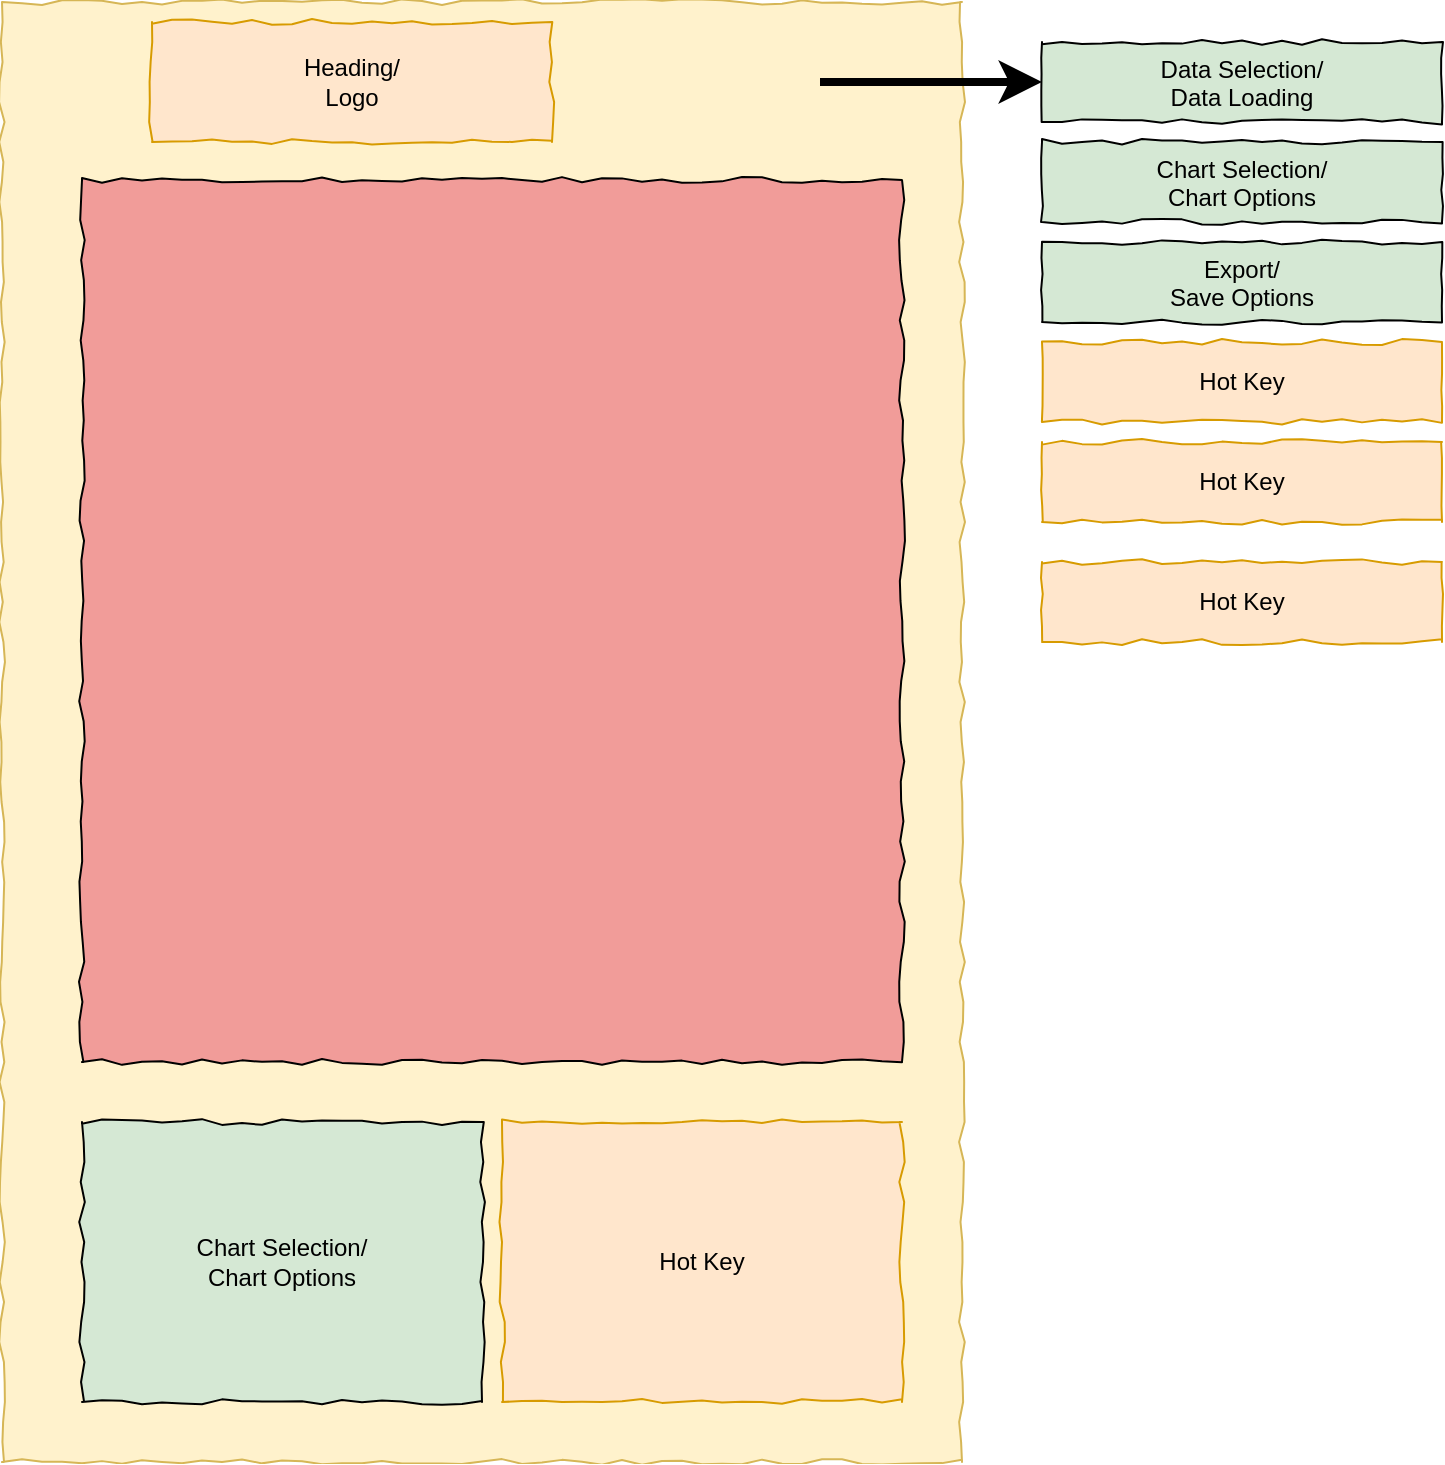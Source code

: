 <mxfile version="19.0.0" type="google"><diagram id="a9yvHeuXwKrHD4U_Ubub" name="Page-1"><mxGraphModel grid="1" page="1" gridSize="10" guides="1" tooltips="1" connect="1" arrows="1" fold="1" pageScale="1" pageWidth="827" pageHeight="1169" math="0" shadow="0"><root><mxCell id="0"/><mxCell id="1" parent="0"/><mxCell id="1aLxMw4Zf8Wps9czbyCk-2" value="" style="rounded=0;whiteSpace=wrap;html=1;comic=1;fillColor=#fff2cc;strokeColor=#d6b656;jiggle=3;" vertex="1" parent="1"><mxGeometry x="40" y="40" width="480" height="730" as="geometry"/></mxCell><mxCell id="1aLxMw4Zf8Wps9czbyCk-3" value="" style="rounded=0;whiteSpace=wrap;html=1;comic=1;fillColor=#F19C99;strokeColor=#000000;jiggle=3;" vertex="1" parent="1"><mxGeometry x="80" y="129" width="410" height="441" as="geometry"/></mxCell><mxCell id="1aLxMw4Zf8Wps9czbyCk-7" value="Data Selection/&lt;br&gt;Data Loading" style="rounded=0;whiteSpace=wrap;html=1;comic=1;fillColor=#d5e8d4;strokeColor=#000000;jiggle=3;verticalAlign=top;" vertex="1" parent="1"><mxGeometry x="560" y="60" width="200" height="40" as="geometry"/></mxCell><mxCell id="1aLxMw4Zf8Wps9czbyCk-8" value="Chart Selection/&lt;br&gt;Chart Options" style="rounded=0;whiteSpace=wrap;html=1;comic=1;fillColor=#d5e8d4;strokeColor=#000000;jiggle=3;verticalAlign=top;" vertex="1" parent="1"><mxGeometry x="560" y="110" width="200" height="40" as="geometry"/></mxCell><mxCell id="1aLxMw4Zf8Wps9czbyCk-9" value="Heading/&lt;br&gt;Logo" style="rounded=0;whiteSpace=wrap;html=1;comic=1;fillColor=#ffe6cc;strokeColor=#d79b00;jiggle=3;" vertex="1" parent="1"><mxGeometry x="115" y="50" width="200" height="60" as="geometry"/></mxCell><mxCell id="1aLxMw4Zf8Wps9czbyCk-19" value="Export/&lt;br&gt;Save Options" style="rounded=0;whiteSpace=wrap;html=1;comic=1;fillColor=#d5e8d4;strokeColor=#000000;jiggle=3;verticalAlign=top;" vertex="1" parent="1"><mxGeometry x="560" y="160" width="200" height="40" as="geometry"/></mxCell><mxCell id="1aLxMw4Zf8Wps9czbyCk-28" value="Hot Key" style="rounded=0;whiteSpace=wrap;html=1;comic=1;fillColor=#ffe6cc;strokeColor=#d79b00;jiggle=3;" vertex="1" parent="1"><mxGeometry x="560" y="210" width="200" height="40" as="geometry"/></mxCell><mxCell id="1aLxMw4Zf8Wps9czbyCk-29" value="Hot Key" style="rounded=0;whiteSpace=wrap;html=1;comic=1;fillColor=#ffe6cc;strokeColor=#d79b00;jiggle=3;" vertex="1" parent="1"><mxGeometry x="560" y="260" width="200" height="40" as="geometry"/></mxCell><mxCell id="1aLxMw4Zf8Wps9czbyCk-30" value="Hot Key" style="rounded=0;whiteSpace=wrap;html=1;comic=1;fillColor=#ffe6cc;strokeColor=#d79b00;jiggle=3;" vertex="1" parent="1"><mxGeometry x="560" y="320" width="200" height="40" as="geometry"/></mxCell><mxCell id="1aLxMw4Zf8Wps9czbyCk-34" style="edgeStyle=orthogonalEdgeStyle;rounded=0;orthogonalLoop=1;jettySize=auto;html=1;jumpSize=10;strokeWidth=4;endSize=9;" edge="1" parent="1" source="1aLxMw4Zf8Wps9czbyCk-33" target="1aLxMw4Zf8Wps9czbyCk-7"><mxGeometry relative="1" as="geometry"/></mxCell><mxCell id="1aLxMw4Zf8Wps9czbyCk-33" value="" style="shape=image;html=1;verticalAlign=top;verticalLabelPosition=bottom;labelBackgroundColor=#ffffff;imageAspect=0;aspect=fixed;image=https://cdn4.iconfinder.com/data/icons/essentials-73/24/047_-_Menu-128.png;rounded=0;shadow=0;glass=0;comic=1;sketch=0;jiggle=3;strokeColor=#000000;fillColor=#F19C99;" vertex="1" parent="1"><mxGeometry x="395" y="53" width="54" height="54" as="geometry"/></mxCell><mxCell id="1aLxMw4Zf8Wps9czbyCk-35" value="" style="shape=image;html=1;verticalAlign=top;verticalLabelPosition=bottom;labelBackgroundColor=#ffffff;imageAspect=0;aspect=fixed;image=https://cdn0.iconfinder.com/data/icons/business-startup-10/50/18-128.png;rounded=0;shadow=0;glass=0;comic=1;sketch=0;jiggle=3;strokeColor=#000000;fillColor=#F19C99;" vertex="1" parent="1"><mxGeometry x="100" y="150" width="370" height="370" as="geometry"/></mxCell><mxCell id="1aLxMw4Zf8Wps9czbyCk-36" value="Chart Selection/&lt;br&gt;Chart Options" style="rounded=0;whiteSpace=wrap;html=1;comic=1;fillColor=#d5e8d4;strokeColor=#000000;jiggle=3;verticalAlign=middle;" vertex="1" parent="1"><mxGeometry x="80" y="600" width="200" height="140" as="geometry"/></mxCell><mxCell id="1aLxMw4Zf8Wps9czbyCk-37" value="Hot Key" style="rounded=0;whiteSpace=wrap;html=1;comic=1;fillColor=#ffe6cc;strokeColor=#d79b00;jiggle=3;" vertex="1" parent="1"><mxGeometry x="290" y="600" width="200" height="140" as="geometry"/></mxCell></root></mxGraphModel></diagram></mxfile>